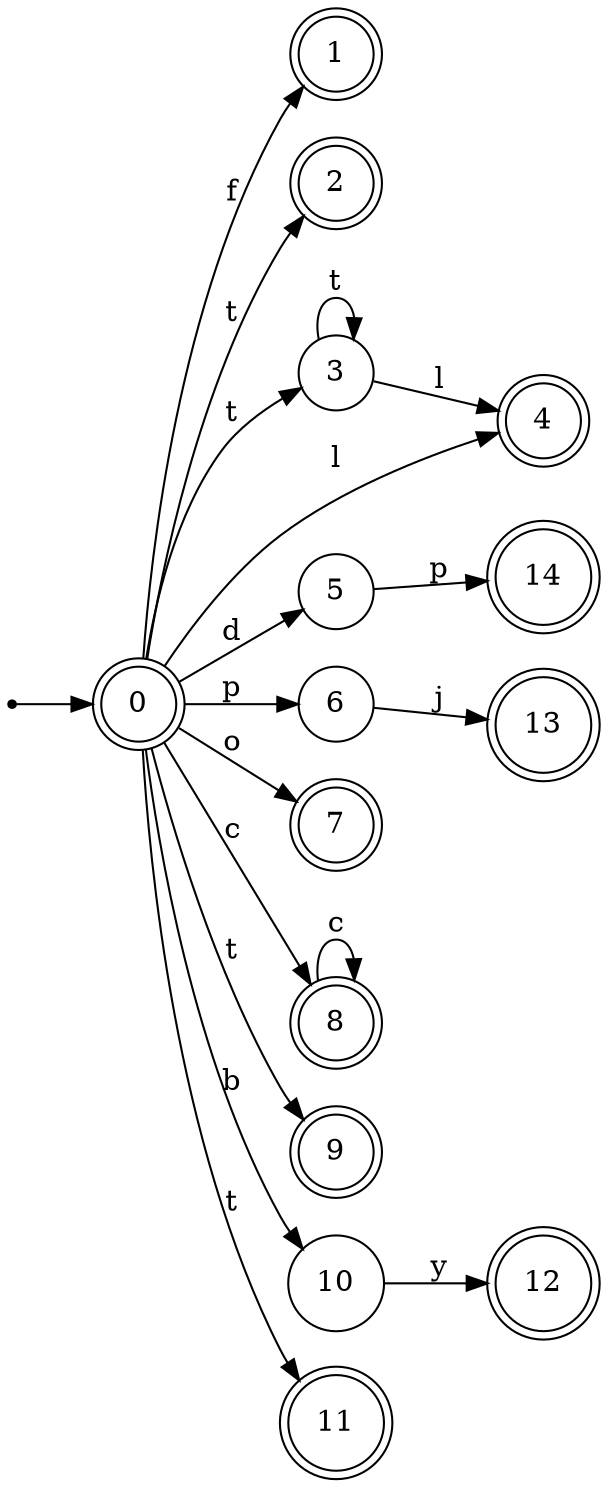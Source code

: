 digraph finite_state_machine {
rankdir=LR;
size="20,20";
node [shape = point]; "dummy0"
node [shape = doublecircle]; "0";"dummy0" -> "0";
node [shape = doublecircle]; "1";node [shape = doublecircle]; "2";node [shape = circle]; "3";
node [shape = doublecircle]; "4";node [shape = circle]; "5";
node [shape = circle]; "6";
node [shape = doublecircle]; "7";node [shape = doublecircle]; "8";node [shape = doublecircle]; "9";node [shape = circle]; "10";
node [shape = doublecircle]; "11";node [shape = doublecircle]; "12";node [shape = doublecircle]; "13";node [shape = doublecircle]; "14";"0" -> "1" [label = "f"];
 "0" -> "11" [label = "t"];
 "0" -> "9" [label = "t"];
 "0" -> "2" [label = "t"];
 "0" -> "3" [label = "t"];
 "0" -> "4" [label = "l"];
 "0" -> "5" [label = "d"];
 "0" -> "6" [label = "p"];
 "0" -> "7" [label = "o"];
 "0" -> "8" [label = "c"];
 "0" -> "10" [label = "b"];
 "10" -> "12" [label = "y"];
 "8" -> "8" [label = "c"];
 "6" -> "13" [label = "j"];
 "5" -> "14" [label = "p"];
 "3" -> "3" [label = "t"];
 "3" -> "4" [label = "l"];
 }
